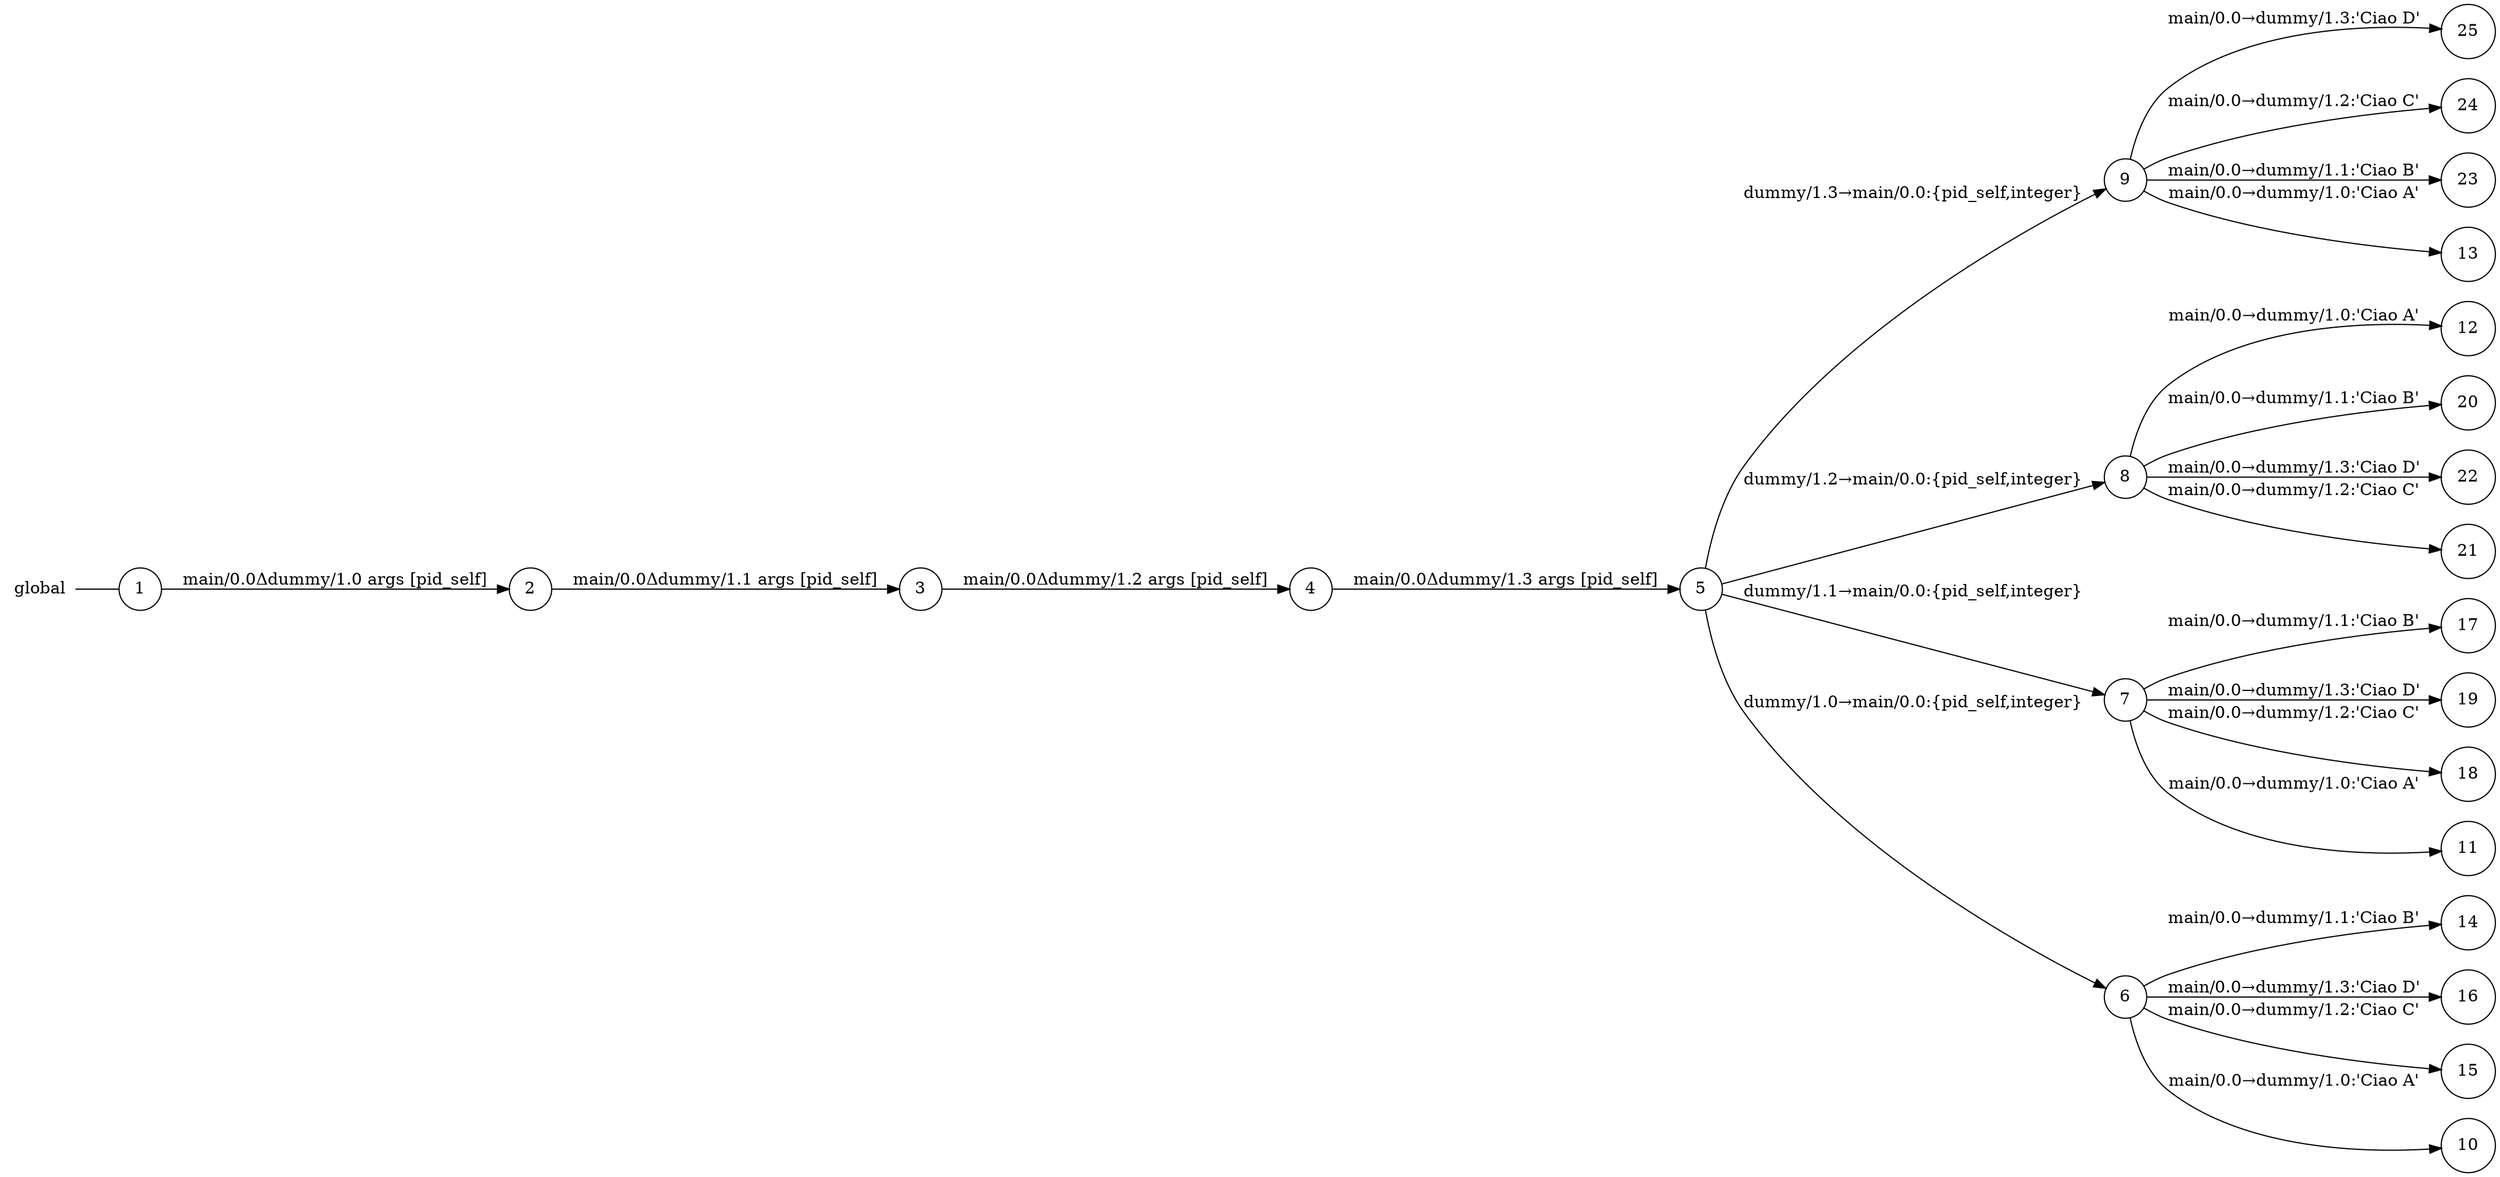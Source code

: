 digraph global {
	rankdir="LR";
	n_0 [label="global", shape="plaintext"];
	n_1 [id="14", shape=circle, label="14"];
	n_2 [id="9", shape=circle, label="9"];
	n_3 [id="25", shape=circle, label="25"];
	n_4 [id="8", shape=circle, label="8"];
	n_5 [id="24", shape=circle, label="24"];
	n_6 [id="17", shape=circle, label="17"];
	n_7 [id="1", shape=circle, label="1"];
	n_0 -> n_7 [arrowhead=none];
	n_8 [id="7", shape=circle, label="7"];
	n_9 [id="16", shape=circle, label="16"];
	n_10 [id="19", shape=circle, label="19"];
	n_11 [id="4", shape=circle, label="4"];
	n_12 [id="6", shape=circle, label="6"];
	n_13 [id="3", shape=circle, label="3"];
	n_14 [id="12", shape=circle, label="12"];
	n_15 [id="18", shape=circle, label="18"];
	n_16 [id="20", shape=circle, label="20"];
	n_17 [id="23", shape=circle, label="23"];
	n_18 [id="2", shape=circle, label="2"];
	n_19 [id="22", shape=circle, label="22"];
	n_20 [id="11", shape=circle, label="11"];
	n_21 [id="15", shape=circle, label="15"];
	n_22 [id="10", shape=circle, label="10"];
	n_23 [id="13", shape=circle, label="13"];
	n_24 [id="5", shape=circle, label="5"];
	n_25 [id="21", shape=circle, label="21"];

	n_8 -> n_10 [id="[$e|17]", label="main/0.0→dummy/1.3:'Ciao D'"];
	n_2 -> n_23 [id="[$e|11]", label="main/0.0→dummy/1.0:'Ciao A'"];
	n_12 -> n_22 [id="[$e|8]", label="main/0.0→dummy/1.0:'Ciao A'"];
	n_24 -> n_2 [id="[$e|7]", label="dummy/1.3→main/0.0:{pid_self,integer}"];
	n_24 -> n_8 [id="[$e|5]", label="dummy/1.1→main/0.0:{pid_self,integer}"];
	n_24 -> n_4 [id="[$e|6]", label="dummy/1.2→main/0.0:{pid_self,integer}"];
	n_2 -> n_17 [id="[$e|21]", label="main/0.0→dummy/1.1:'Ciao B'"];
	n_12 -> n_9 [id="[$e|14]", label="main/0.0→dummy/1.3:'Ciao D'"];
	n_4 -> n_14 [id="[$e|10]", label="main/0.0→dummy/1.0:'Ciao A'"];
	n_4 -> n_16 [id="[$e|18]", label="main/0.0→dummy/1.1:'Ciao B'"];
	n_11 -> n_24 [id="[$e|3]", label="main/0.0Δdummy/1.3 args [pid_self]"];
	n_7 -> n_18 [id="[$e|0]", label="main/0.0Δdummy/1.0 args [pid_self]"];
	n_24 -> n_12 [id="[$e|4]", label="dummy/1.0→main/0.0:{pid_self,integer}"];
	n_2 -> n_3 [id="[$e|23]", label="main/0.0→dummy/1.3:'Ciao D'"];
	n_8 -> n_20 [id="[$e|9]", label="main/0.0→dummy/1.0:'Ciao A'"];
	n_13 -> n_11 [id="[$e|2]", label="main/0.0Δdummy/1.2 args [pid_self]"];
	n_8 -> n_6 [id="[$e|15]", label="main/0.0→dummy/1.1:'Ciao B'"];
	n_12 -> n_21 [id="[$e|13]", label="main/0.0→dummy/1.2:'Ciao C'"];
	n_18 -> n_13 [id="[$e|1]", label="main/0.0Δdummy/1.1 args [pid_self]"];
	n_2 -> n_5 [id="[$e|22]", label="main/0.0→dummy/1.2:'Ciao C'"];
	n_12 -> n_1 [id="[$e|12]", label="main/0.0→dummy/1.1:'Ciao B'"];
	n_4 -> n_25 [id="[$e|19]", label="main/0.0→dummy/1.2:'Ciao C'"];
	n_8 -> n_15 [id="[$e|16]", label="main/0.0→dummy/1.2:'Ciao C'"];
	n_4 -> n_19 [id="[$e|20]", label="main/0.0→dummy/1.3:'Ciao D'"];
}
